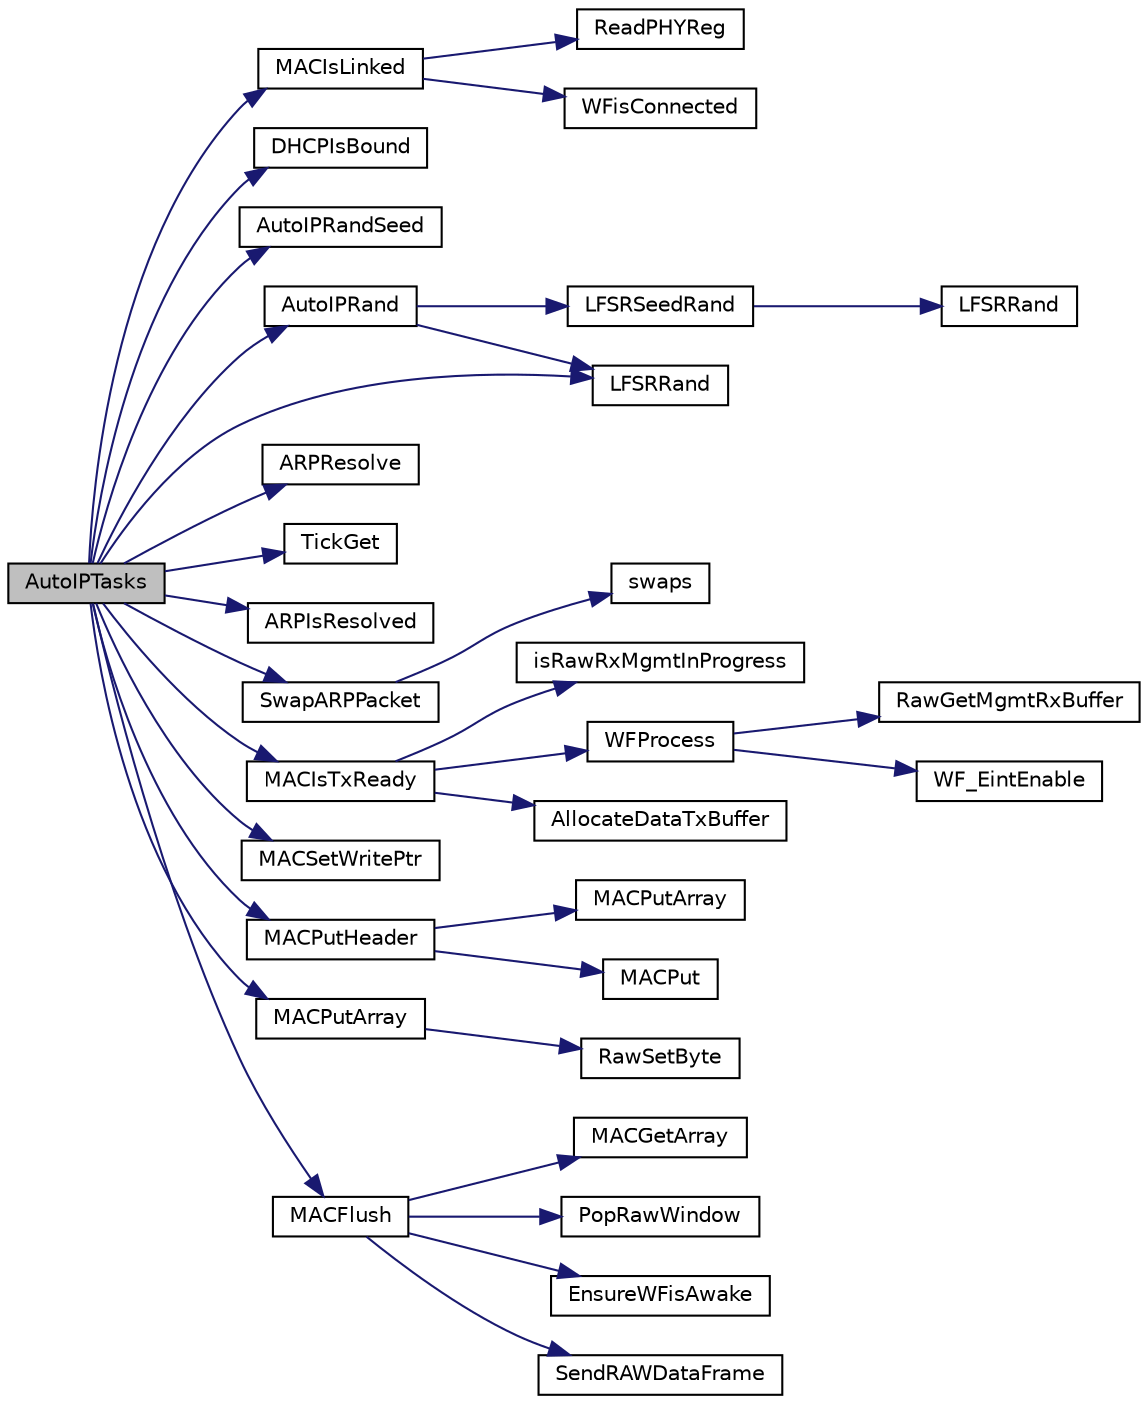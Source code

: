 digraph "AutoIPTasks"
{
  edge [fontname="Helvetica",fontsize="10",labelfontname="Helvetica",labelfontsize="10"];
  node [fontname="Helvetica",fontsize="10",shape=record];
  rankdir="LR";
  Node1 [label="AutoIPTasks",height=0.2,width=0.4,color="black", fillcolor="grey75", style="filled", fontcolor="black"];
  Node1 -> Node2 [color="midnightblue",fontsize="10",style="solid",fontname="Helvetica"];
  Node2 [label="MACIsLinked",height=0.2,width=0.4,color="black", fillcolor="white", style="filled",URL="$_m_a_c_8h.html#a0b700fbc3ad2a6c7c389026bfd38e0f1"];
  Node2 -> Node3 [color="midnightblue",fontsize="10",style="solid",fontname="Helvetica"];
  Node3 [label="ReadPHYReg",height=0.2,width=0.4,color="black", fillcolor="white", style="filled",URL="$_e_n_c28_j60_8c.html#a81741d7c8ce6dbb91df36e900740ce7c"];
  Node2 -> Node4 [color="midnightblue",fontsize="10",style="solid",fontname="Helvetica"];
  Node4 [label="WFisConnected",height=0.2,width=0.4,color="black", fillcolor="white", style="filled",URL="$_w_f_driver_prv_8h.html#a362106faaf52a4ce9a1b9e6ca3297a1f"];
  Node1 -> Node5 [color="midnightblue",fontsize="10",style="solid",fontname="Helvetica"];
  Node5 [label="DHCPIsBound",height=0.2,width=0.4,color="black", fillcolor="white", style="filled",URL="$_d_h_c_p_8h.html#a5b3f99725f4790cebbda3f38a1377e5a"];
  Node1 -> Node6 [color="midnightblue",fontsize="10",style="solid",fontname="Helvetica"];
  Node6 [label="AutoIPRandSeed",height=0.2,width=0.4,color="black", fillcolor="white", style="filled",URL="$_auto_i_p_8c.html#a20357d5aae5af98206759d496a6667d6"];
  Node1 -> Node7 [color="midnightblue",fontsize="10",style="solid",fontname="Helvetica"];
  Node7 [label="AutoIPRand",height=0.2,width=0.4,color="black", fillcolor="white", style="filled",URL="$_auto_i_p_8c.html#abf82690c8487c2a5cd43dde31a4137a8"];
  Node7 -> Node8 [color="midnightblue",fontsize="10",style="solid",fontname="Helvetica"];
  Node8 [label="LFSRSeedRand",height=0.2,width=0.4,color="black", fillcolor="white", style="filled",URL="$_helpers_8h.html#a4cbb98a43546f70ea01fbf5408e72540"];
  Node8 -> Node9 [color="midnightblue",fontsize="10",style="solid",fontname="Helvetica"];
  Node9 [label="LFSRRand",height=0.2,width=0.4,color="black", fillcolor="white", style="filled",URL="$_helpers_8c.html#aa96b3af9ccf2d7d2a4558708b90981cd"];
  Node7 -> Node10 [color="midnightblue",fontsize="10",style="solid",fontname="Helvetica"];
  Node10 [label="LFSRRand",height=0.2,width=0.4,color="black", fillcolor="white", style="filled",URL="$_helpers_8h.html#aa96b3af9ccf2d7d2a4558708b90981cd"];
  Node1 -> Node11 [color="midnightblue",fontsize="10",style="solid",fontname="Helvetica"];
  Node11 [label="ARPResolve",height=0.2,width=0.4,color="black", fillcolor="white", style="filled",URL="$_a_r_p_8h.html#aa58da534afc0a0b8d9c87d7ec6a7c599"];
  Node1 -> Node12 [color="midnightblue",fontsize="10",style="solid",fontname="Helvetica"];
  Node12 [label="TickGet",height=0.2,width=0.4,color="black", fillcolor="white", style="filled",URL="$_tick_8h.html#a035d1d3f8afdca7abedf588ee1b20af0"];
  Node1 -> Node13 [color="midnightblue",fontsize="10",style="solid",fontname="Helvetica"];
  Node13 [label="ARPIsResolved",height=0.2,width=0.4,color="black", fillcolor="white", style="filled",URL="$_a_r_p_8h.html#ab6db95d6f77786a0e13c0bda086c958a"];
  Node1 -> Node14 [color="midnightblue",fontsize="10",style="solid",fontname="Helvetica"];
  Node14 [label="SwapARPPacket",height=0.2,width=0.4,color="black", fillcolor="white", style="filled",URL="$_a_r_p_8h.html#a664371001b953f0f7b7d93e37db0c813"];
  Node14 -> Node15 [color="midnightblue",fontsize="10",style="solid",fontname="Helvetica"];
  Node15 [label="swaps",height=0.2,width=0.4,color="black", fillcolor="white", style="filled",URL="$_helpers_8h.html#add09104747ab0b189bcd8137ab2458ea"];
  Node1 -> Node10 [color="midnightblue",fontsize="10",style="solid",fontname="Helvetica"];
  Node1 -> Node16 [color="midnightblue",fontsize="10",style="solid",fontname="Helvetica"];
  Node16 [label="MACIsTxReady",height=0.2,width=0.4,color="black", fillcolor="white", style="filled",URL="$_m_a_c_8h.html#a99937ac52db1a95f86ca59779640bcbe"];
  Node16 -> Node17 [color="midnightblue",fontsize="10",style="solid",fontname="Helvetica"];
  Node17 [label="isRawRxMgmtInProgress",height=0.2,width=0.4,color="black", fillcolor="white", style="filled",URL="$_w_f_mac_8c.html#aa0566405da4973f3c579dbc046af0848"];
  Node16 -> Node18 [color="midnightblue",fontsize="10",style="solid",fontname="Helvetica"];
  Node18 [label="WFProcess",height=0.2,width=0.4,color="black", fillcolor="white", style="filled",URL="$_w_f_api_8h.html#ab40c33ce57709d716eea07a0a76b16dd"];
  Node18 -> Node19 [color="midnightblue",fontsize="10",style="solid",fontname="Helvetica"];
  Node19 [label="RawGetMgmtRxBuffer",height=0.2,width=0.4,color="black", fillcolor="white", style="filled",URL="$_w_f_raw_8h.html#ad4dc4ee21d997183f947293c0a52d293"];
  Node18 -> Node20 [color="midnightblue",fontsize="10",style="solid",fontname="Helvetica"];
  Node20 [label="WF_EintEnable",height=0.2,width=0.4,color="black", fillcolor="white", style="filled",URL="$_w_f_api_8h.html#a939bc519999b13755ac6af4911d8fffb"];
  Node16 -> Node21 [color="midnightblue",fontsize="10",style="solid",fontname="Helvetica"];
  Node21 [label="AllocateDataTxBuffer",height=0.2,width=0.4,color="black", fillcolor="white", style="filled",URL="$_w_f_raw_8h.html#a7516a7177c1b9a843d543c57c4192af5"];
  Node1 -> Node22 [color="midnightblue",fontsize="10",style="solid",fontname="Helvetica"];
  Node22 [label="MACSetWritePtr",height=0.2,width=0.4,color="black", fillcolor="white", style="filled",URL="$_m_a_c_8h.html#a76abcd85736be75ac9dee35b573bb90d"];
  Node1 -> Node23 [color="midnightblue",fontsize="10",style="solid",fontname="Helvetica"];
  Node23 [label="MACPutHeader",height=0.2,width=0.4,color="black", fillcolor="white", style="filled",URL="$_m_a_c_8h.html#af507be7571c519d47045cc4254f7ff54"];
  Node23 -> Node24 [color="midnightblue",fontsize="10",style="solid",fontname="Helvetica"];
  Node24 [label="MACPutArray",height=0.2,width=0.4,color="black", fillcolor="white", style="filled",URL="$_e_n_c28_j60_8c.html#a87a779bb5e5f2c7ffc444f52d696efa2"];
  Node23 -> Node25 [color="midnightblue",fontsize="10",style="solid",fontname="Helvetica"];
  Node25 [label="MACPut",height=0.2,width=0.4,color="black", fillcolor="white", style="filled",URL="$_e_n_c28_j60_8c.html#a9a1910d847af55acbfd90ef175be44b9"];
  Node1 -> Node26 [color="midnightblue",fontsize="10",style="solid",fontname="Helvetica"];
  Node26 [label="MACPutArray",height=0.2,width=0.4,color="black", fillcolor="white", style="filled",URL="$_m_a_c_8h.html#a87a779bb5e5f2c7ffc444f52d696efa2"];
  Node26 -> Node27 [color="midnightblue",fontsize="10",style="solid",fontname="Helvetica"];
  Node27 [label="RawSetByte",height=0.2,width=0.4,color="black", fillcolor="white", style="filled",URL="$_w_f_raw_8h.html#a080df0a533459a28bfccb89781df5e3a"];
  Node1 -> Node28 [color="midnightblue",fontsize="10",style="solid",fontname="Helvetica"];
  Node28 [label="MACFlush",height=0.2,width=0.4,color="black", fillcolor="white", style="filled",URL="$_m_a_c_8h.html#a38dc2cc8c71b2f6bfe51ea8db2acc67c"];
  Node28 -> Node29 [color="midnightblue",fontsize="10",style="solid",fontname="Helvetica"];
  Node29 [label="MACGetArray",height=0.2,width=0.4,color="black", fillcolor="white", style="filled",URL="$_e_n_c28_j60_8c.html#a89d13e85195c0d00f308194305845016"];
  Node28 -> Node30 [color="midnightblue",fontsize="10",style="solid",fontname="Helvetica"];
  Node30 [label="PopRawWindow",height=0.2,width=0.4,color="black", fillcolor="white", style="filled",URL="$_w_f_raw_8h.html#ae50feb41702ee7a5f6ab679e87d364ba"];
  Node28 -> Node31 [color="midnightblue",fontsize="10",style="solid",fontname="Helvetica"];
  Node31 [label="EnsureWFisAwake",height=0.2,width=0.4,color="black", fillcolor="white", style="filled",URL="$_w_f_driver_prv_8h.html#a967067df584a596445a8bc793df7933e"];
  Node28 -> Node32 [color="midnightblue",fontsize="10",style="solid",fontname="Helvetica"];
  Node32 [label="SendRAWDataFrame",height=0.2,width=0.4,color="black", fillcolor="white", style="filled",URL="$_w_f_raw_8h.html#ab3fe180f412b7b947ea503780d308724"];
}
